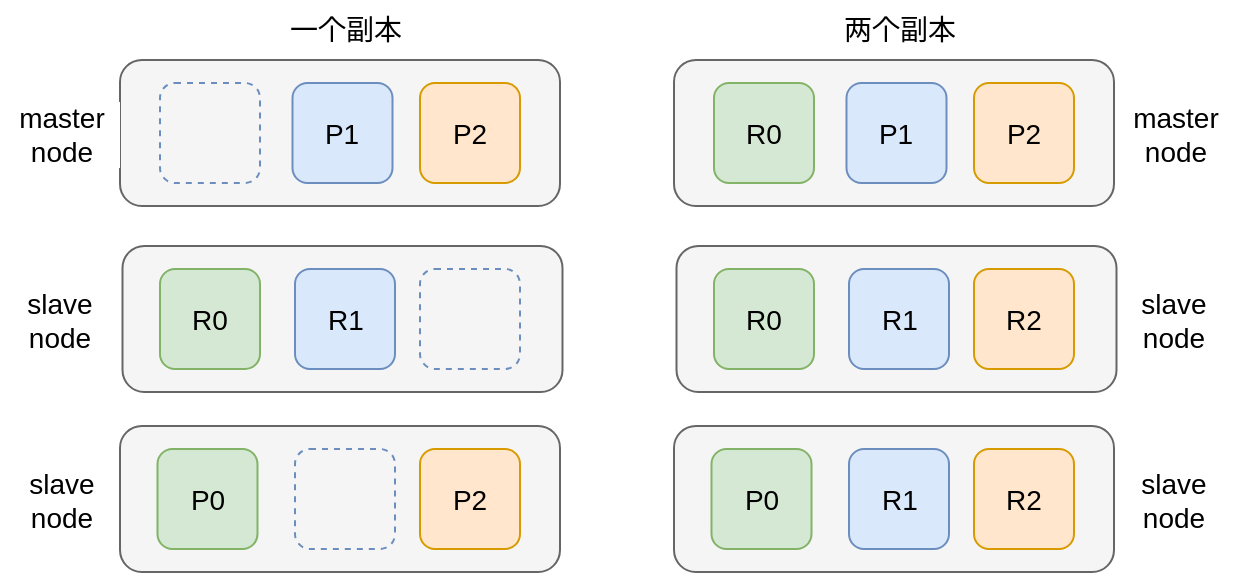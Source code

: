 <mxfile version="16.4.2" type="github">
  <diagram id="kFkyslYEF3XX-VJVVbRI" name="Page-1">
    <mxGraphModel dx="1833" dy="988" grid="1" gridSize="10" guides="1" tooltips="1" connect="1" arrows="1" fold="1" page="1" pageScale="1" pageWidth="1169" pageHeight="1654" math="0" shadow="0">
      <root>
        <mxCell id="0" />
        <mxCell id="1" parent="0" />
        <mxCell id="6sHduGwAaaRoSd1apBxg-110" value="" style="rounded=1;whiteSpace=wrap;html=1;shadow=0;labelBackgroundColor=none;sketch=0;fontSize=14;fontColor=#333333;fillColor=#f5f5f5;strokeColor=#666666;" vertex="1" parent="1">
          <mxGeometry x="363" y="827" width="220" height="73" as="geometry" />
        </mxCell>
        <mxCell id="6sHduGwAaaRoSd1apBxg-112" value="P1" style="rounded=1;whiteSpace=wrap;html=1;shadow=0;labelBackgroundColor=none;sketch=0;fontSize=14;fillColor=#dae8fc;strokeColor=#6c8ebf;" vertex="1" parent="1">
          <mxGeometry x="449.25" y="838.5" width="50" height="50" as="geometry" />
        </mxCell>
        <mxCell id="6sHduGwAaaRoSd1apBxg-113" value="P2" style="rounded=1;whiteSpace=wrap;html=1;shadow=0;labelBackgroundColor=none;sketch=0;fontSize=14;fillColor=#ffe6cc;strokeColor=#d79b00;" vertex="1" parent="1">
          <mxGeometry x="513" y="838.5" width="50" height="50" as="geometry" />
        </mxCell>
        <mxCell id="6sHduGwAaaRoSd1apBxg-147" value="" style="rounded=1;whiteSpace=wrap;html=1;shadow=0;labelBackgroundColor=none;sketch=0;fontSize=14;fillColor=none;strokeColor=#6c8ebf;dashed=1;" vertex="1" parent="1">
          <mxGeometry x="383" y="838.5" width="50" height="50" as="geometry" />
        </mxCell>
        <mxCell id="6sHduGwAaaRoSd1apBxg-148" value="" style="rounded=1;whiteSpace=wrap;html=1;shadow=0;labelBackgroundColor=none;sketch=0;fontSize=14;fontColor=#333333;fillColor=#f5f5f5;strokeColor=#666666;" vertex="1" parent="1">
          <mxGeometry x="364.25" y="920" width="220" height="73" as="geometry" />
        </mxCell>
        <mxCell id="6sHduGwAaaRoSd1apBxg-149" value="R1" style="rounded=1;whiteSpace=wrap;html=1;shadow=0;labelBackgroundColor=none;sketch=0;fontSize=14;fillColor=#dae8fc;strokeColor=#6c8ebf;" vertex="1" parent="1">
          <mxGeometry x="450.5" y="931.5" width="50" height="50" as="geometry" />
        </mxCell>
        <mxCell id="6sHduGwAaaRoSd1apBxg-152" value="R0" style="rounded=1;whiteSpace=wrap;html=1;shadow=0;labelBackgroundColor=none;sketch=0;fontSize=14;fillColor=#d5e8d4;strokeColor=#82b366;" vertex="1" parent="1">
          <mxGeometry x="383" y="931.5" width="50" height="50" as="geometry" />
        </mxCell>
        <mxCell id="6sHduGwAaaRoSd1apBxg-153" value="" style="rounded=1;whiteSpace=wrap;html=1;shadow=0;labelBackgroundColor=none;sketch=0;fontSize=14;fillColor=none;strokeColor=#6c8ebf;dashed=1;" vertex="1" parent="1">
          <mxGeometry x="513" y="931.5" width="50" height="50" as="geometry" />
        </mxCell>
        <mxCell id="6sHduGwAaaRoSd1apBxg-154" value="" style="rounded=1;whiteSpace=wrap;html=1;shadow=0;labelBackgroundColor=none;sketch=0;fontSize=14;fontColor=#333333;fillColor=#f5f5f5;strokeColor=#666666;" vertex="1" parent="1">
          <mxGeometry x="363" y="1010" width="220" height="73" as="geometry" />
        </mxCell>
        <mxCell id="6sHduGwAaaRoSd1apBxg-156" value="P0" style="rounded=1;whiteSpace=wrap;html=1;shadow=0;labelBackgroundColor=none;sketch=0;fontSize=14;fillColor=#d5e8d4;strokeColor=#82b366;" vertex="1" parent="1">
          <mxGeometry x="381.75" y="1021.5" width="50" height="50" as="geometry" />
        </mxCell>
        <mxCell id="6sHduGwAaaRoSd1apBxg-158" value="P2" style="rounded=1;whiteSpace=wrap;html=1;shadow=0;labelBackgroundColor=none;sketch=0;fontSize=14;fillColor=#ffe6cc;strokeColor=#d79b00;" vertex="1" parent="1">
          <mxGeometry x="513" y="1021.5" width="50" height="50" as="geometry" />
        </mxCell>
        <mxCell id="6sHduGwAaaRoSd1apBxg-159" value="" style="rounded=1;whiteSpace=wrap;html=1;shadow=0;labelBackgroundColor=none;sketch=0;fontSize=14;fillColor=none;strokeColor=#6c8ebf;dashed=1;" vertex="1" parent="1">
          <mxGeometry x="450.5" y="1021.5" width="50" height="50" as="geometry" />
        </mxCell>
        <mxCell id="6sHduGwAaaRoSd1apBxg-160" value="一个副本" style="text;html=1;strokeColor=none;fillColor=none;align=center;verticalAlign=middle;whiteSpace=wrap;rounded=0;shadow=0;dashed=1;labelBackgroundColor=default;sketch=0;fontSize=14;fontColor=#000000;" vertex="1" parent="1">
          <mxGeometry x="445.5" y="797" width="60" height="30" as="geometry" />
        </mxCell>
        <mxCell id="6sHduGwAaaRoSd1apBxg-161" value="" style="rounded=1;whiteSpace=wrap;html=1;shadow=0;labelBackgroundColor=none;sketch=0;fontSize=14;fontColor=#333333;fillColor=#f5f5f5;strokeColor=#666666;" vertex="1" parent="1">
          <mxGeometry x="640" y="827" width="220" height="73" as="geometry" />
        </mxCell>
        <mxCell id="6sHduGwAaaRoSd1apBxg-162" value="P1" style="rounded=1;whiteSpace=wrap;html=1;shadow=0;labelBackgroundColor=none;sketch=0;fontSize=14;fillColor=#dae8fc;strokeColor=#6c8ebf;" vertex="1" parent="1">
          <mxGeometry x="726.25" y="838.5" width="50" height="50" as="geometry" />
        </mxCell>
        <mxCell id="6sHduGwAaaRoSd1apBxg-163" value="P2" style="rounded=1;whiteSpace=wrap;html=1;shadow=0;labelBackgroundColor=none;sketch=0;fontSize=14;fillColor=#ffe6cc;strokeColor=#d79b00;" vertex="1" parent="1">
          <mxGeometry x="790" y="838.5" width="50" height="50" as="geometry" />
        </mxCell>
        <mxCell id="6sHduGwAaaRoSd1apBxg-165" value="" style="rounded=1;whiteSpace=wrap;html=1;shadow=0;labelBackgroundColor=none;sketch=0;fontSize=14;fontColor=#333333;fillColor=#f5f5f5;strokeColor=#666666;" vertex="1" parent="1">
          <mxGeometry x="641.25" y="920" width="220" height="73" as="geometry" />
        </mxCell>
        <mxCell id="6sHduGwAaaRoSd1apBxg-166" value="R1" style="rounded=1;whiteSpace=wrap;html=1;shadow=0;labelBackgroundColor=none;sketch=0;fontSize=14;fillColor=#dae8fc;strokeColor=#6c8ebf;" vertex="1" parent="1">
          <mxGeometry x="727.5" y="931.5" width="50" height="50" as="geometry" />
        </mxCell>
        <mxCell id="6sHduGwAaaRoSd1apBxg-167" value="R0" style="rounded=1;whiteSpace=wrap;html=1;shadow=0;labelBackgroundColor=none;sketch=0;fontSize=14;fillColor=#d5e8d4;strokeColor=#82b366;" vertex="1" parent="1">
          <mxGeometry x="660" y="931.5" width="50" height="50" as="geometry" />
        </mxCell>
        <mxCell id="6sHduGwAaaRoSd1apBxg-169" value="" style="rounded=1;whiteSpace=wrap;html=1;shadow=0;labelBackgroundColor=none;sketch=0;fontSize=14;fontColor=#333333;fillColor=#f5f5f5;strokeColor=#666666;" vertex="1" parent="1">
          <mxGeometry x="640" y="1010" width="220" height="73" as="geometry" />
        </mxCell>
        <mxCell id="6sHduGwAaaRoSd1apBxg-170" value="P0" style="rounded=1;whiteSpace=wrap;html=1;shadow=0;labelBackgroundColor=none;sketch=0;fontSize=14;fillColor=#d5e8d4;strokeColor=#82b366;" vertex="1" parent="1">
          <mxGeometry x="658.75" y="1021.5" width="50" height="50" as="geometry" />
        </mxCell>
        <mxCell id="6sHduGwAaaRoSd1apBxg-171" value="R2" style="rounded=1;whiteSpace=wrap;html=1;shadow=0;labelBackgroundColor=none;sketch=0;fontSize=14;fillColor=#ffe6cc;strokeColor=#d79b00;" vertex="1" parent="1">
          <mxGeometry x="790" y="1021.5" width="50" height="50" as="geometry" />
        </mxCell>
        <mxCell id="6sHduGwAaaRoSd1apBxg-173" value="&lt;span style=&quot;font-size: 14px;&quot;&gt;两&lt;/span&gt;个副本" style="text;html=1;strokeColor=none;fillColor=none;align=center;verticalAlign=middle;whiteSpace=wrap;rounded=0;shadow=0;dashed=1;labelBackgroundColor=default;sketch=0;fontSize=14;fontColor=#000000;fontStyle=0" vertex="1" parent="1">
          <mxGeometry x="722.5" y="797" width="60" height="30" as="geometry" />
        </mxCell>
        <mxCell id="6sHduGwAaaRoSd1apBxg-174" value="R0" style="rounded=1;whiteSpace=wrap;html=1;shadow=0;labelBackgroundColor=none;sketch=0;fontSize=14;fillColor=#d5e8d4;strokeColor=#82b366;" vertex="1" parent="1">
          <mxGeometry x="660" y="838.5" width="50" height="50" as="geometry" />
        </mxCell>
        <mxCell id="6sHduGwAaaRoSd1apBxg-175" value="R2" style="rounded=1;whiteSpace=wrap;html=1;shadow=0;labelBackgroundColor=none;sketch=0;fontSize=14;fillColor=#ffe6cc;strokeColor=#d79b00;" vertex="1" parent="1">
          <mxGeometry x="790" y="931.5" width="50" height="50" as="geometry" />
        </mxCell>
        <mxCell id="6sHduGwAaaRoSd1apBxg-176" value="R1" style="rounded=1;whiteSpace=wrap;html=1;shadow=0;labelBackgroundColor=none;sketch=0;fontSize=14;fillColor=#dae8fc;strokeColor=#6c8ebf;" vertex="1" parent="1">
          <mxGeometry x="727.5" y="1021.5" width="50" height="50" as="geometry" />
        </mxCell>
        <mxCell id="6sHduGwAaaRoSd1apBxg-177" value="master node" style="text;html=1;strokeColor=none;fillColor=none;align=center;verticalAlign=middle;whiteSpace=wrap;rounded=0;shadow=0;dashed=1;labelBackgroundColor=default;sketch=0;fontSize=14;fontColor=#000000;" vertex="1" parent="1">
          <mxGeometry x="304.25" y="848.5" width="60" height="30" as="geometry" />
        </mxCell>
        <mxCell id="6sHduGwAaaRoSd1apBxg-178" value="master node" style="text;html=1;strokeColor=none;fillColor=none;align=center;verticalAlign=middle;whiteSpace=wrap;rounded=0;shadow=0;dashed=1;labelBackgroundColor=default;sketch=0;fontSize=14;fontColor=#000000;" vertex="1" parent="1">
          <mxGeometry x="861.25" y="848.5" width="60" height="30" as="geometry" />
        </mxCell>
        <mxCell id="6sHduGwAaaRoSd1apBxg-179" value="slave&lt;br style=&quot;font-size: 14px;&quot;&gt;node" style="text;html=1;strokeColor=none;fillColor=none;align=center;verticalAlign=middle;whiteSpace=wrap;rounded=0;shadow=0;dashed=1;labelBackgroundColor=default;sketch=0;fontSize=14;fontColor=#000000;" vertex="1" parent="1">
          <mxGeometry x="303" y="941.5" width="60" height="30" as="geometry" />
        </mxCell>
        <mxCell id="6sHduGwAaaRoSd1apBxg-180" value="slave&lt;br style=&quot;font-size: 14px;&quot;&gt;node" style="text;html=1;strokeColor=none;fillColor=none;align=center;verticalAlign=middle;whiteSpace=wrap;rounded=0;shadow=0;dashed=1;labelBackgroundColor=default;sketch=0;fontSize=14;fontColor=#000000;" vertex="1" parent="1">
          <mxGeometry x="304.25" y="1031.5" width="60" height="30" as="geometry" />
        </mxCell>
        <mxCell id="6sHduGwAaaRoSd1apBxg-181" value="slave&lt;br style=&quot;font-size: 14px;&quot;&gt;node" style="text;html=1;strokeColor=none;fillColor=none;align=center;verticalAlign=middle;whiteSpace=wrap;rounded=0;shadow=0;dashed=1;labelBackgroundColor=default;sketch=0;fontSize=14;fontColor=#000000;" vertex="1" parent="1">
          <mxGeometry x="860" y="941.5" width="60" height="30" as="geometry" />
        </mxCell>
        <mxCell id="6sHduGwAaaRoSd1apBxg-182" value="slave&lt;br style=&quot;font-size: 14px;&quot;&gt;node" style="text;html=1;strokeColor=none;fillColor=none;align=center;verticalAlign=middle;whiteSpace=wrap;rounded=0;shadow=0;dashed=1;labelBackgroundColor=default;sketch=0;fontSize=14;fontColor=#000000;" vertex="1" parent="1">
          <mxGeometry x="860" y="1031.5" width="60" height="30" as="geometry" />
        </mxCell>
      </root>
    </mxGraphModel>
  </diagram>
</mxfile>
